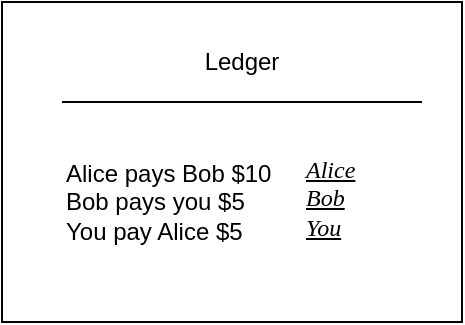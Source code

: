 <mxfile version="12.1.1" type="device" pages="1"><diagram id="B-MWYPaIFR4gvcPNUvEC" name="Page-1"><mxGraphModel dx="900" dy="623" grid="1" gridSize="10" guides="1" tooltips="1" connect="1" arrows="1" fold="1" page="1" pageScale="1" pageWidth="300" pageHeight="40" math="0" shadow="0"><root><mxCell id="0"/><mxCell id="1" parent="0"/><mxCell id="9f0yKQoV-5P21ITZNT1p-3" value="" style="group" vertex="1" connectable="0" parent="1"><mxGeometry x="20" y="20" width="230" height="160" as="geometry"/></mxCell><mxCell id="lK0YW5-rfInrWxokozXZ-19" value="" style="group" parent="9f0yKQoV-5P21ITZNT1p-3" vertex="1" connectable="0"><mxGeometry width="230" height="160" as="geometry"/></mxCell><mxCell id="lK0YW5-rfInrWxokozXZ-1" value="" style="whiteSpace=wrap;html=1;" parent="lK0YW5-rfInrWxokozXZ-19" vertex="1"><mxGeometry width="230" height="160" as="geometry"/></mxCell><mxCell id="lK0YW5-rfInrWxokozXZ-4" value="Ledger" style="text;html=1;strokeColor=none;fillColor=none;align=center;verticalAlign=middle;whiteSpace=wrap;rounded=0;" parent="lK0YW5-rfInrWxokozXZ-19" vertex="1"><mxGeometry x="100" y="20" width="40" height="20" as="geometry"/></mxCell><mxCell id="lK0YW5-rfInrWxokozXZ-5" value="" style="endArrow=none;html=1;" parent="lK0YW5-rfInrWxokozXZ-19" edge="1"><mxGeometry width="50" height="50" relative="1" as="geometry"><mxPoint x="30" y="50" as="sourcePoint"/><mxPoint x="210" y="50" as="targetPoint"/></mxGeometry></mxCell><mxCell id="lK0YW5-rfInrWxokozXZ-6" value="Alice pays Bob $10&lt;br&gt;Bob pays you $5&lt;br&gt;You pay Alice $5" style="text;html=1;strokeColor=none;fillColor=none;align=left;verticalAlign=middle;whiteSpace=wrap;rounded=0;" parent="lK0YW5-rfInrWxokozXZ-19" vertex="1"><mxGeometry x="30" y="75" width="120" height="50" as="geometry"/></mxCell><mxCell id="9f0yKQoV-5P21ITZNT1p-1" value="Alice&lt;br&gt;Bob&lt;br&gt;You&lt;br&gt;" style="text;html=1;strokeColor=none;fillColor=none;align=left;verticalAlign=middle;whiteSpace=wrap;rounded=0;fontFamily=Comic Sans MS;fontStyle=6" vertex="1" parent="lK0YW5-rfInrWxokozXZ-19"><mxGeometry x="150" y="75" width="50" height="45" as="geometry"/></mxCell></root></mxGraphModel></diagram></mxfile>